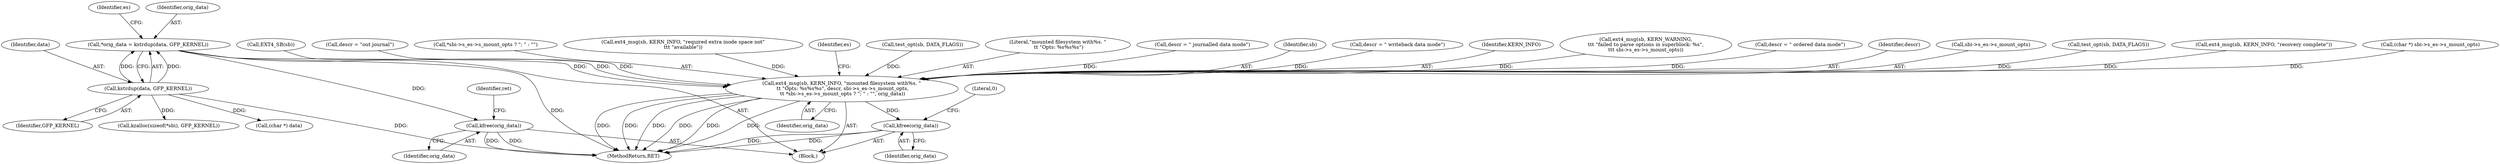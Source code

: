 digraph "0_linux_0449641130f5652b344ef6fa39fa019d7e94660a@API" {
"1000126" [label="(Call,*orig_data = kstrdup(data, GFP_KERNEL))"];
"1000128" [label="(Call,kstrdup(data, GFP_KERNEL))"];
"1002034" [label="(Call,ext4_msg(sb, KERN_INFO, \"mounted filesystem with%s. \"\n \t\t \"Opts: %s%s%s\", descr, sbi->s_es->s_mount_opts,\n \t\t *sbi->s_es->s_mount_opts ? \"; \" : \"\", orig_data))"];
"1002068" [label="(Call,kfree(orig_data))"];
"1002223" [label="(Call,kfree(orig_data))"];
"1000547" [label="(Call,ext4_msg(sb, KERN_WARNING,\n\t\t\t \"failed to parse options in superblock: %s\",\n\t\t\t sbi->s_es->s_mount_opts))"];
"1002023" [label="(Call,descr = \" ordered data mode\")"];
"1002038" [label="(Identifier,descr)"];
"1000126" [label="(Call,*orig_data = kstrdup(data, GFP_KERNEL))"];
"1002071" [label="(Literal,0)"];
"1002039" [label="(Call,sbi->s_es->s_mount_opts)"];
"1000124" [label="(Block,)"];
"1002019" [label="(Call,test_opt(sb, DATA_FLAGS))"];
"1000134" [label="(Identifier,es)"];
"1002223" [label="(Call,kfree(orig_data))"];
"1002053" [label="(Identifier,orig_data)"];
"1000130" [label="(Identifier,GFP_KERNEL)"];
"1001994" [label="(Call,ext4_msg(sb, KERN_INFO, \"recovery complete\"))"];
"1002069" [label="(Identifier,orig_data)"];
"1002226" [label="(Identifier,ret)"];
"1000129" [label="(Identifier,data)"];
"1000532" [label="(Call,(char *) sbi->s_es->s_mount_opts)"];
"1002003" [label="(Call,EXT4_SB(sb))"];
"1000176" [label="(Call,kzalloc(sizeof(*sbi), GFP_KERNEL))"];
"1002227" [label="(MethodReturn,RET)"];
"1002031" [label="(Call,descr = \"out journal\")"];
"1002068" [label="(Call,kfree(orig_data))"];
"1002044" [label="(Call,*sbi->s_es->s_mount_opts ? \"; \" : \"\")"];
"1001850" [label="(Call,ext4_msg(sb, KERN_INFO, \"required extra inode space not\"\n\t\t\t \"available\"))"];
"1002056" [label="(Identifier,es)"];
"1000127" [label="(Identifier,orig_data)"];
"1002009" [label="(Call,test_opt(sb, DATA_FLAGS))"];
"1002037" [label="(Literal,\"mounted filesystem with%s. \"\n \t\t \"Opts: %s%s%s\")"];
"1002013" [label="(Call,descr = \" journalled data mode\")"];
"1002224" [label="(Identifier,orig_data)"];
"1002035" [label="(Identifier,sb)"];
"1002034" [label="(Call,ext4_msg(sb, KERN_INFO, \"mounted filesystem with%s. \"\n \t\t \"Opts: %s%s%s\", descr, sbi->s_es->s_mount_opts,\n \t\t *sbi->s_es->s_mount_opts ? \"; \" : \"\", orig_data))"];
"1000559" [label="(Call,(char *) data)"];
"1000128" [label="(Call,kstrdup(data, GFP_KERNEL))"];
"1002027" [label="(Call,descr = \" writeback data mode\")"];
"1002036" [label="(Identifier,KERN_INFO)"];
"1000126" -> "1000124"  [label="AST: "];
"1000126" -> "1000128"  [label="CFG: "];
"1000127" -> "1000126"  [label="AST: "];
"1000128" -> "1000126"  [label="AST: "];
"1000134" -> "1000126"  [label="CFG: "];
"1000126" -> "1002227"  [label="DDG: "];
"1000128" -> "1000126"  [label="DDG: "];
"1000128" -> "1000126"  [label="DDG: "];
"1000126" -> "1002034"  [label="DDG: "];
"1000126" -> "1002223"  [label="DDG: "];
"1000128" -> "1000130"  [label="CFG: "];
"1000129" -> "1000128"  [label="AST: "];
"1000130" -> "1000128"  [label="AST: "];
"1000128" -> "1002227"  [label="DDG: "];
"1000128" -> "1000176"  [label="DDG: "];
"1000128" -> "1000559"  [label="DDG: "];
"1002034" -> "1000124"  [label="AST: "];
"1002034" -> "1002053"  [label="CFG: "];
"1002035" -> "1002034"  [label="AST: "];
"1002036" -> "1002034"  [label="AST: "];
"1002037" -> "1002034"  [label="AST: "];
"1002038" -> "1002034"  [label="AST: "];
"1002039" -> "1002034"  [label="AST: "];
"1002044" -> "1002034"  [label="AST: "];
"1002053" -> "1002034"  [label="AST: "];
"1002056" -> "1002034"  [label="CFG: "];
"1002034" -> "1002227"  [label="DDG: "];
"1002034" -> "1002227"  [label="DDG: "];
"1002034" -> "1002227"  [label="DDG: "];
"1002034" -> "1002227"  [label="DDG: "];
"1002034" -> "1002227"  [label="DDG: "];
"1002034" -> "1002227"  [label="DDG: "];
"1002019" -> "1002034"  [label="DDG: "];
"1002009" -> "1002034"  [label="DDG: "];
"1002003" -> "1002034"  [label="DDG: "];
"1001994" -> "1002034"  [label="DDG: "];
"1001850" -> "1002034"  [label="DDG: "];
"1002031" -> "1002034"  [label="DDG: "];
"1002027" -> "1002034"  [label="DDG: "];
"1002013" -> "1002034"  [label="DDG: "];
"1002023" -> "1002034"  [label="DDG: "];
"1000547" -> "1002034"  [label="DDG: "];
"1000532" -> "1002034"  [label="DDG: "];
"1002034" -> "1002068"  [label="DDG: "];
"1002068" -> "1000124"  [label="AST: "];
"1002068" -> "1002069"  [label="CFG: "];
"1002069" -> "1002068"  [label="AST: "];
"1002071" -> "1002068"  [label="CFG: "];
"1002068" -> "1002227"  [label="DDG: "];
"1002068" -> "1002227"  [label="DDG: "];
"1002223" -> "1000124"  [label="AST: "];
"1002223" -> "1002224"  [label="CFG: "];
"1002224" -> "1002223"  [label="AST: "];
"1002226" -> "1002223"  [label="CFG: "];
"1002223" -> "1002227"  [label="DDG: "];
"1002223" -> "1002227"  [label="DDG: "];
}
